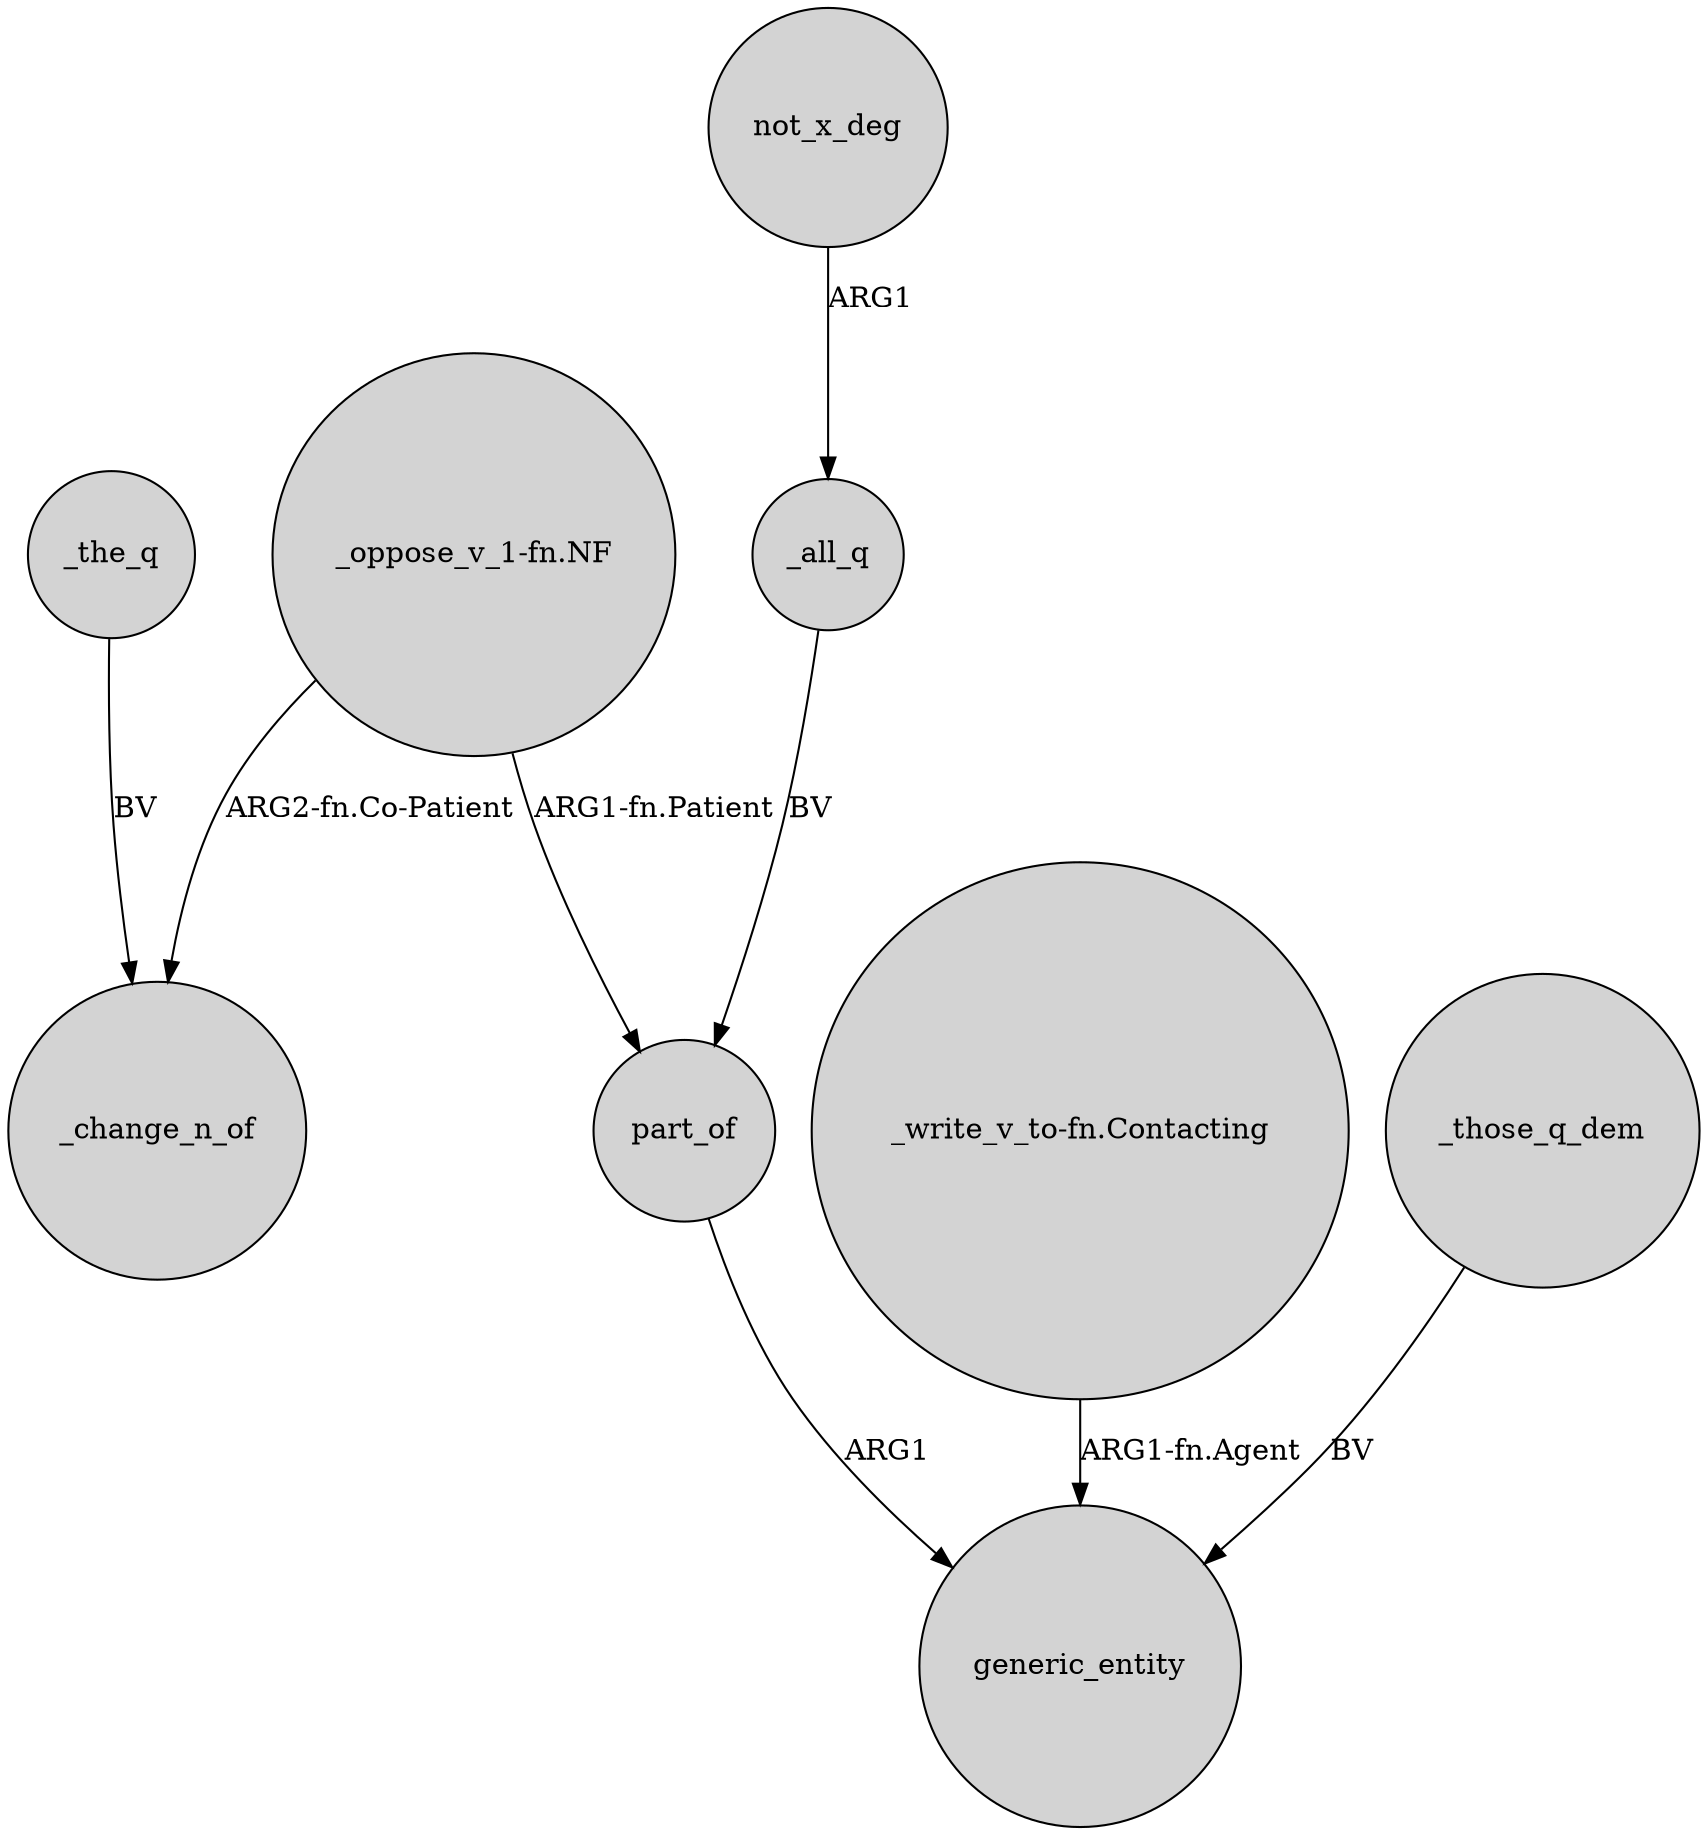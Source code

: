 digraph {
	node [shape=circle style=filled]
	_the_q -> _change_n_of [label=BV]
	"_oppose_v_1-fn.NF" -> part_of [label="ARG1-fn.Patient"]
	_all_q -> part_of [label=BV]
	not_x_deg -> _all_q [label=ARG1]
	"_write_v_to-fn.Contacting" -> generic_entity [label="ARG1-fn.Agent"]
	"_oppose_v_1-fn.NF" -> _change_n_of [label="ARG2-fn.Co-Patient"]
	part_of -> generic_entity [label=ARG1]
	_those_q_dem -> generic_entity [label=BV]
}

